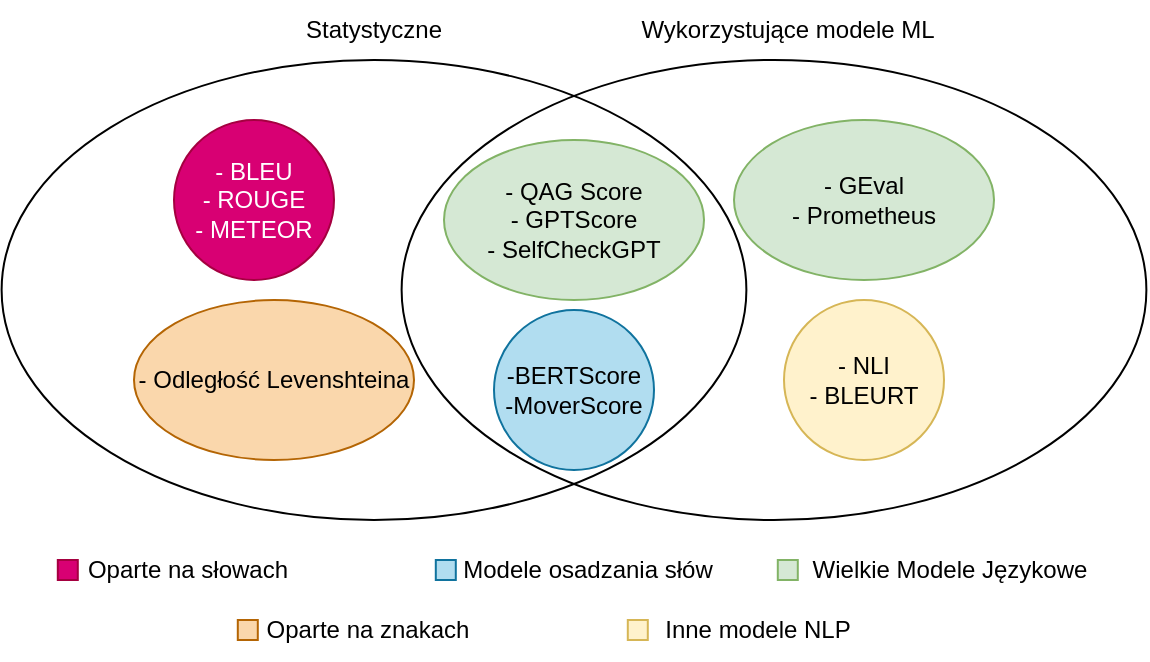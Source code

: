 <mxfile version="24.8.4">
  <diagram name="Strona-1" id="0t-S-cLcq4MEV393zugD">
    <mxGraphModel dx="1234" dy="1121" grid="1" gridSize="10" guides="1" tooltips="1" connect="1" arrows="1" fold="1" page="1" pageScale="1" pageWidth="827" pageHeight="1169" math="0" shadow="0">
      <root>
        <mxCell id="0" />
        <mxCell id="1" parent="0" />
        <mxCell id="Y_N6kdJLRhIHwghMaFlB-9" value="" style="ellipse;whiteSpace=wrap;html=1;fillColor=none;" parent="1" vertex="1">
          <mxGeometry x="163.81" y="460" width="372.38" height="230" as="geometry" />
        </mxCell>
        <mxCell id="IHLEclMzmztxkM5wKmtv-12" value="&lt;font style=&quot;font-size: 12px;&quot;&gt;Statystyczne&lt;/font&gt;" style="text;html=1;align=center;verticalAlign=middle;whiteSpace=wrap;rounded=0;" parent="1" vertex="1">
          <mxGeometry x="310" y="430" width="80" height="30" as="geometry" />
        </mxCell>
        <mxCell id="IHLEclMzmztxkM5wKmtv-13" value="&lt;font style=&quot;font-size: 12px;&quot;&gt;Wykorzystujące modele ML&lt;/font&gt;" style="text;html=1;align=center;verticalAlign=middle;whiteSpace=wrap;rounded=0;" parent="1" vertex="1">
          <mxGeometry x="478.15" y="430" width="157.5" height="30" as="geometry" />
        </mxCell>
        <mxCell id="Y_N6kdJLRhIHwghMaFlB-2" value="" style="ellipse;whiteSpace=wrap;html=1;fillColor=none;" parent="1" vertex="1">
          <mxGeometry x="363.81" y="460" width="372.38" height="230" as="geometry" />
        </mxCell>
        <mxCell id="Y_N6kdJLRhIHwghMaFlB-3" value="- BLEU&lt;div&gt;- ROUGE&lt;/div&gt;&lt;div&gt;- METEOR&lt;/div&gt;" style="ellipse;whiteSpace=wrap;html=1;aspect=fixed;fillColor=#d80073;fontColor=#ffffff;strokeColor=#A50040;" parent="1" vertex="1">
          <mxGeometry x="250" y="490" width="80" height="80" as="geometry" />
        </mxCell>
        <mxCell id="Y_N6kdJLRhIHwghMaFlB-4" value="- Odległość Levenshteina" style="ellipse;whiteSpace=wrap;html=1;fillColor=#fad7ac;strokeColor=#b46504;" parent="1" vertex="1">
          <mxGeometry x="230" y="580" width="140" height="80" as="geometry" />
        </mxCell>
        <mxCell id="Y_N6kdJLRhIHwghMaFlB-5" value="-BERTScore&lt;div&gt;-MoverScore&lt;/div&gt;" style="ellipse;whiteSpace=wrap;html=1;aspect=fixed;fillColor=#b1ddf0;strokeColor=#10739e;" parent="1" vertex="1">
          <mxGeometry x="410" y="585" width="80" height="80" as="geometry" />
        </mxCell>
        <mxCell id="Y_N6kdJLRhIHwghMaFlB-6" value="- QAG Score&lt;div&gt;- GPTScore&lt;/div&gt;&lt;div&gt;- SelfCheckGPT&lt;/div&gt;" style="ellipse;whiteSpace=wrap;html=1;fillColor=#d5e8d4;strokeColor=#82b366;" parent="1" vertex="1">
          <mxGeometry x="385" y="500" width="130" height="80" as="geometry" />
        </mxCell>
        <mxCell id="Y_N6kdJLRhIHwghMaFlB-7" value="- GEval&lt;div&gt;- Prometheus&lt;/div&gt;" style="ellipse;whiteSpace=wrap;html=1;fillColor=#d5e8d4;strokeColor=#82b366;" parent="1" vertex="1">
          <mxGeometry x="530" y="490" width="130" height="80" as="geometry" />
        </mxCell>
        <mxCell id="Y_N6kdJLRhIHwghMaFlB-8" value="- NLI&lt;div&gt;- BLEURT&lt;/div&gt;" style="ellipse;whiteSpace=wrap;html=1;aspect=fixed;fillColor=#fff2cc;strokeColor=#d6b656;" parent="1" vertex="1">
          <mxGeometry x="555" y="580" width="80" height="80" as="geometry" />
        </mxCell>
        <mxCell id="Y_N6kdJLRhIHwghMaFlB-10" value="" style="rounded=0;whiteSpace=wrap;html=1;fillColor=#d80073;fontColor=#ffffff;strokeColor=#A50040;" parent="1" vertex="1">
          <mxGeometry x="191.9" y="710" width="10" height="10" as="geometry" />
        </mxCell>
        <mxCell id="Y_N6kdJLRhIHwghMaFlB-11" value="" style="rounded=0;whiteSpace=wrap;html=1;fillColor=#fad7ac;strokeColor=#b46504;" parent="1" vertex="1">
          <mxGeometry x="281.9" y="740" width="10" height="10" as="geometry" />
        </mxCell>
        <mxCell id="Y_N6kdJLRhIHwghMaFlB-12" value="" style="rounded=0;whiteSpace=wrap;html=1;fillColor=#d5e8d4;strokeColor=#82b366;" parent="1" vertex="1">
          <mxGeometry x="551.9" y="710" width="10" height="10" as="geometry" />
        </mxCell>
        <mxCell id="Y_N6kdJLRhIHwghMaFlB-13" value="" style="rounded=0;whiteSpace=wrap;html=1;fillColor=#b1ddf0;strokeColor=#10739e;" parent="1" vertex="1">
          <mxGeometry x="380.9" y="710" width="10" height="10" as="geometry" />
        </mxCell>
        <mxCell id="Y_N6kdJLRhIHwghMaFlB-14" value="" style="rounded=0;whiteSpace=wrap;html=1;fillColor=#fff2cc;strokeColor=#d6b656;" parent="1" vertex="1">
          <mxGeometry x="476.9" y="740" width="10" height="10" as="geometry" />
        </mxCell>
        <mxCell id="Y_N6kdJLRhIHwghMaFlB-15" value="Oparte na słowach" style="text;html=1;align=center;verticalAlign=middle;whiteSpace=wrap;rounded=0;" parent="1" vertex="1">
          <mxGeometry x="201.9" y="700" width="110" height="30" as="geometry" />
        </mxCell>
        <mxCell id="Y_N6kdJLRhIHwghMaFlB-16" value="Oparte na znakach" style="text;html=1;align=center;verticalAlign=middle;whiteSpace=wrap;rounded=0;" parent="1" vertex="1">
          <mxGeometry x="291.9" y="730" width="110" height="30" as="geometry" />
        </mxCell>
        <mxCell id="Y_N6kdJLRhIHwghMaFlB-18" value="Modele osadzania słów" style="text;html=1;align=center;verticalAlign=middle;whiteSpace=wrap;rounded=0;" parent="1" vertex="1">
          <mxGeometry x="391.9" y="700" width="130" height="30" as="geometry" />
        </mxCell>
        <mxCell id="Y_N6kdJLRhIHwghMaFlB-20" value="Wielkie Modele Językowe" style="text;html=1;align=center;verticalAlign=middle;whiteSpace=wrap;rounded=0;" parent="1" vertex="1">
          <mxGeometry x="568.09" y="700" width="140" height="30" as="geometry" />
        </mxCell>
        <mxCell id="Y_N6kdJLRhIHwghMaFlB-21" value="Inne modele NLP" style="text;html=1;align=center;verticalAlign=middle;whiteSpace=wrap;rounded=0;" parent="1" vertex="1">
          <mxGeometry x="486.9" y="730" width="110" height="30" as="geometry" />
        </mxCell>
      </root>
    </mxGraphModel>
  </diagram>
</mxfile>
